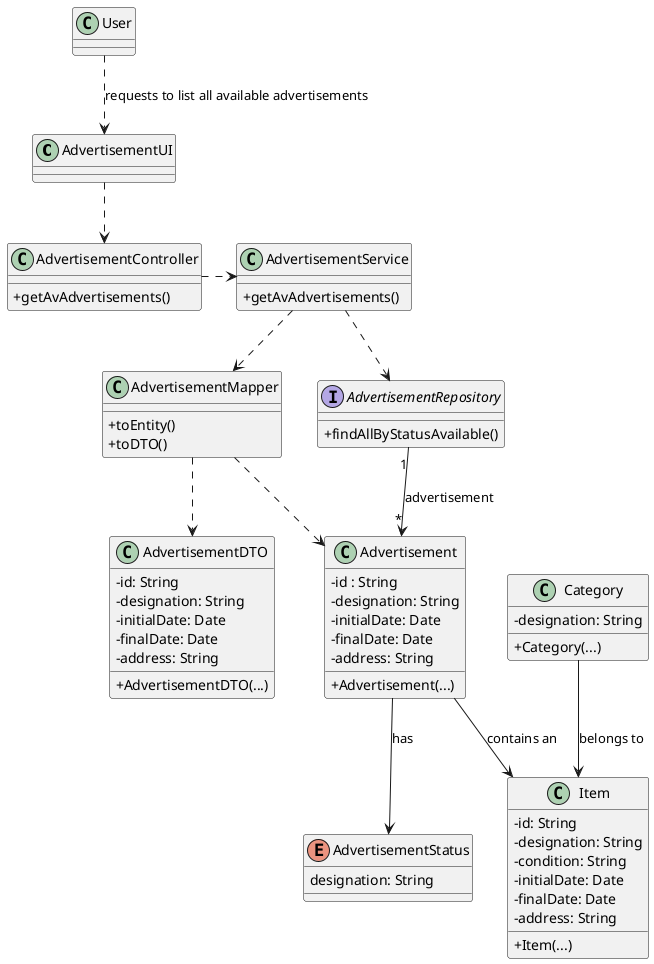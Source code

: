 @startuml
skinparam packageStyle rectangle
skinparam shadowing false
skinparam linetype polyline
skinparam classAttributeIconSize 0


class AdvertisementUI {
}

class AdvertisementController {
    + getAvAdvertisements()
}

class AdvertisementService {
    + getAvAdvertisements()
}

interface AdvertisementRepository {
    + findAllByStatusAvailable()
}


class Item {
    - id: String
    - designation: String
    - condition: String
    - initialDate: Date
    - finalDate: Date
    - address: String
    + Item(...)
}

class Advertisement {
    - id : String
    - designation: String
    - initialDate: Date
    - finalDate: Date
    - address: String
    + Advertisement(...)
}

enum AdvertisementStatus {
    designation: String
}

class Category {
    - designation: String
    + Category(...)
}

class AdvertisementMapper {
    + toEntity()
    + toDTO()
}

class AdvertisementDTO {
    - id: String
    - designation: String
    - initialDate: Date
    - finalDate: Date
    - address: String
    + AdvertisementDTO(...)
}

' --- Relacionamentos ---
User ..> AdvertisementUI : requests to list all available advertisements
AdvertisementUI ..> AdvertisementController
AdvertisementController .> AdvertisementService
AdvertisementService ..> AdvertisementRepository
AdvertisementService ..> AdvertisementMapper
AdvertisementMapper ..> Advertisement
AdvertisementMapper ..> AdvertisementDTO
AdvertisementRepository "1" --> "*" Advertisement : advertisement
Advertisement --> Item : contains an
Category --> Item : belongs to
Advertisement --> AdvertisementStatus : has



@enduml